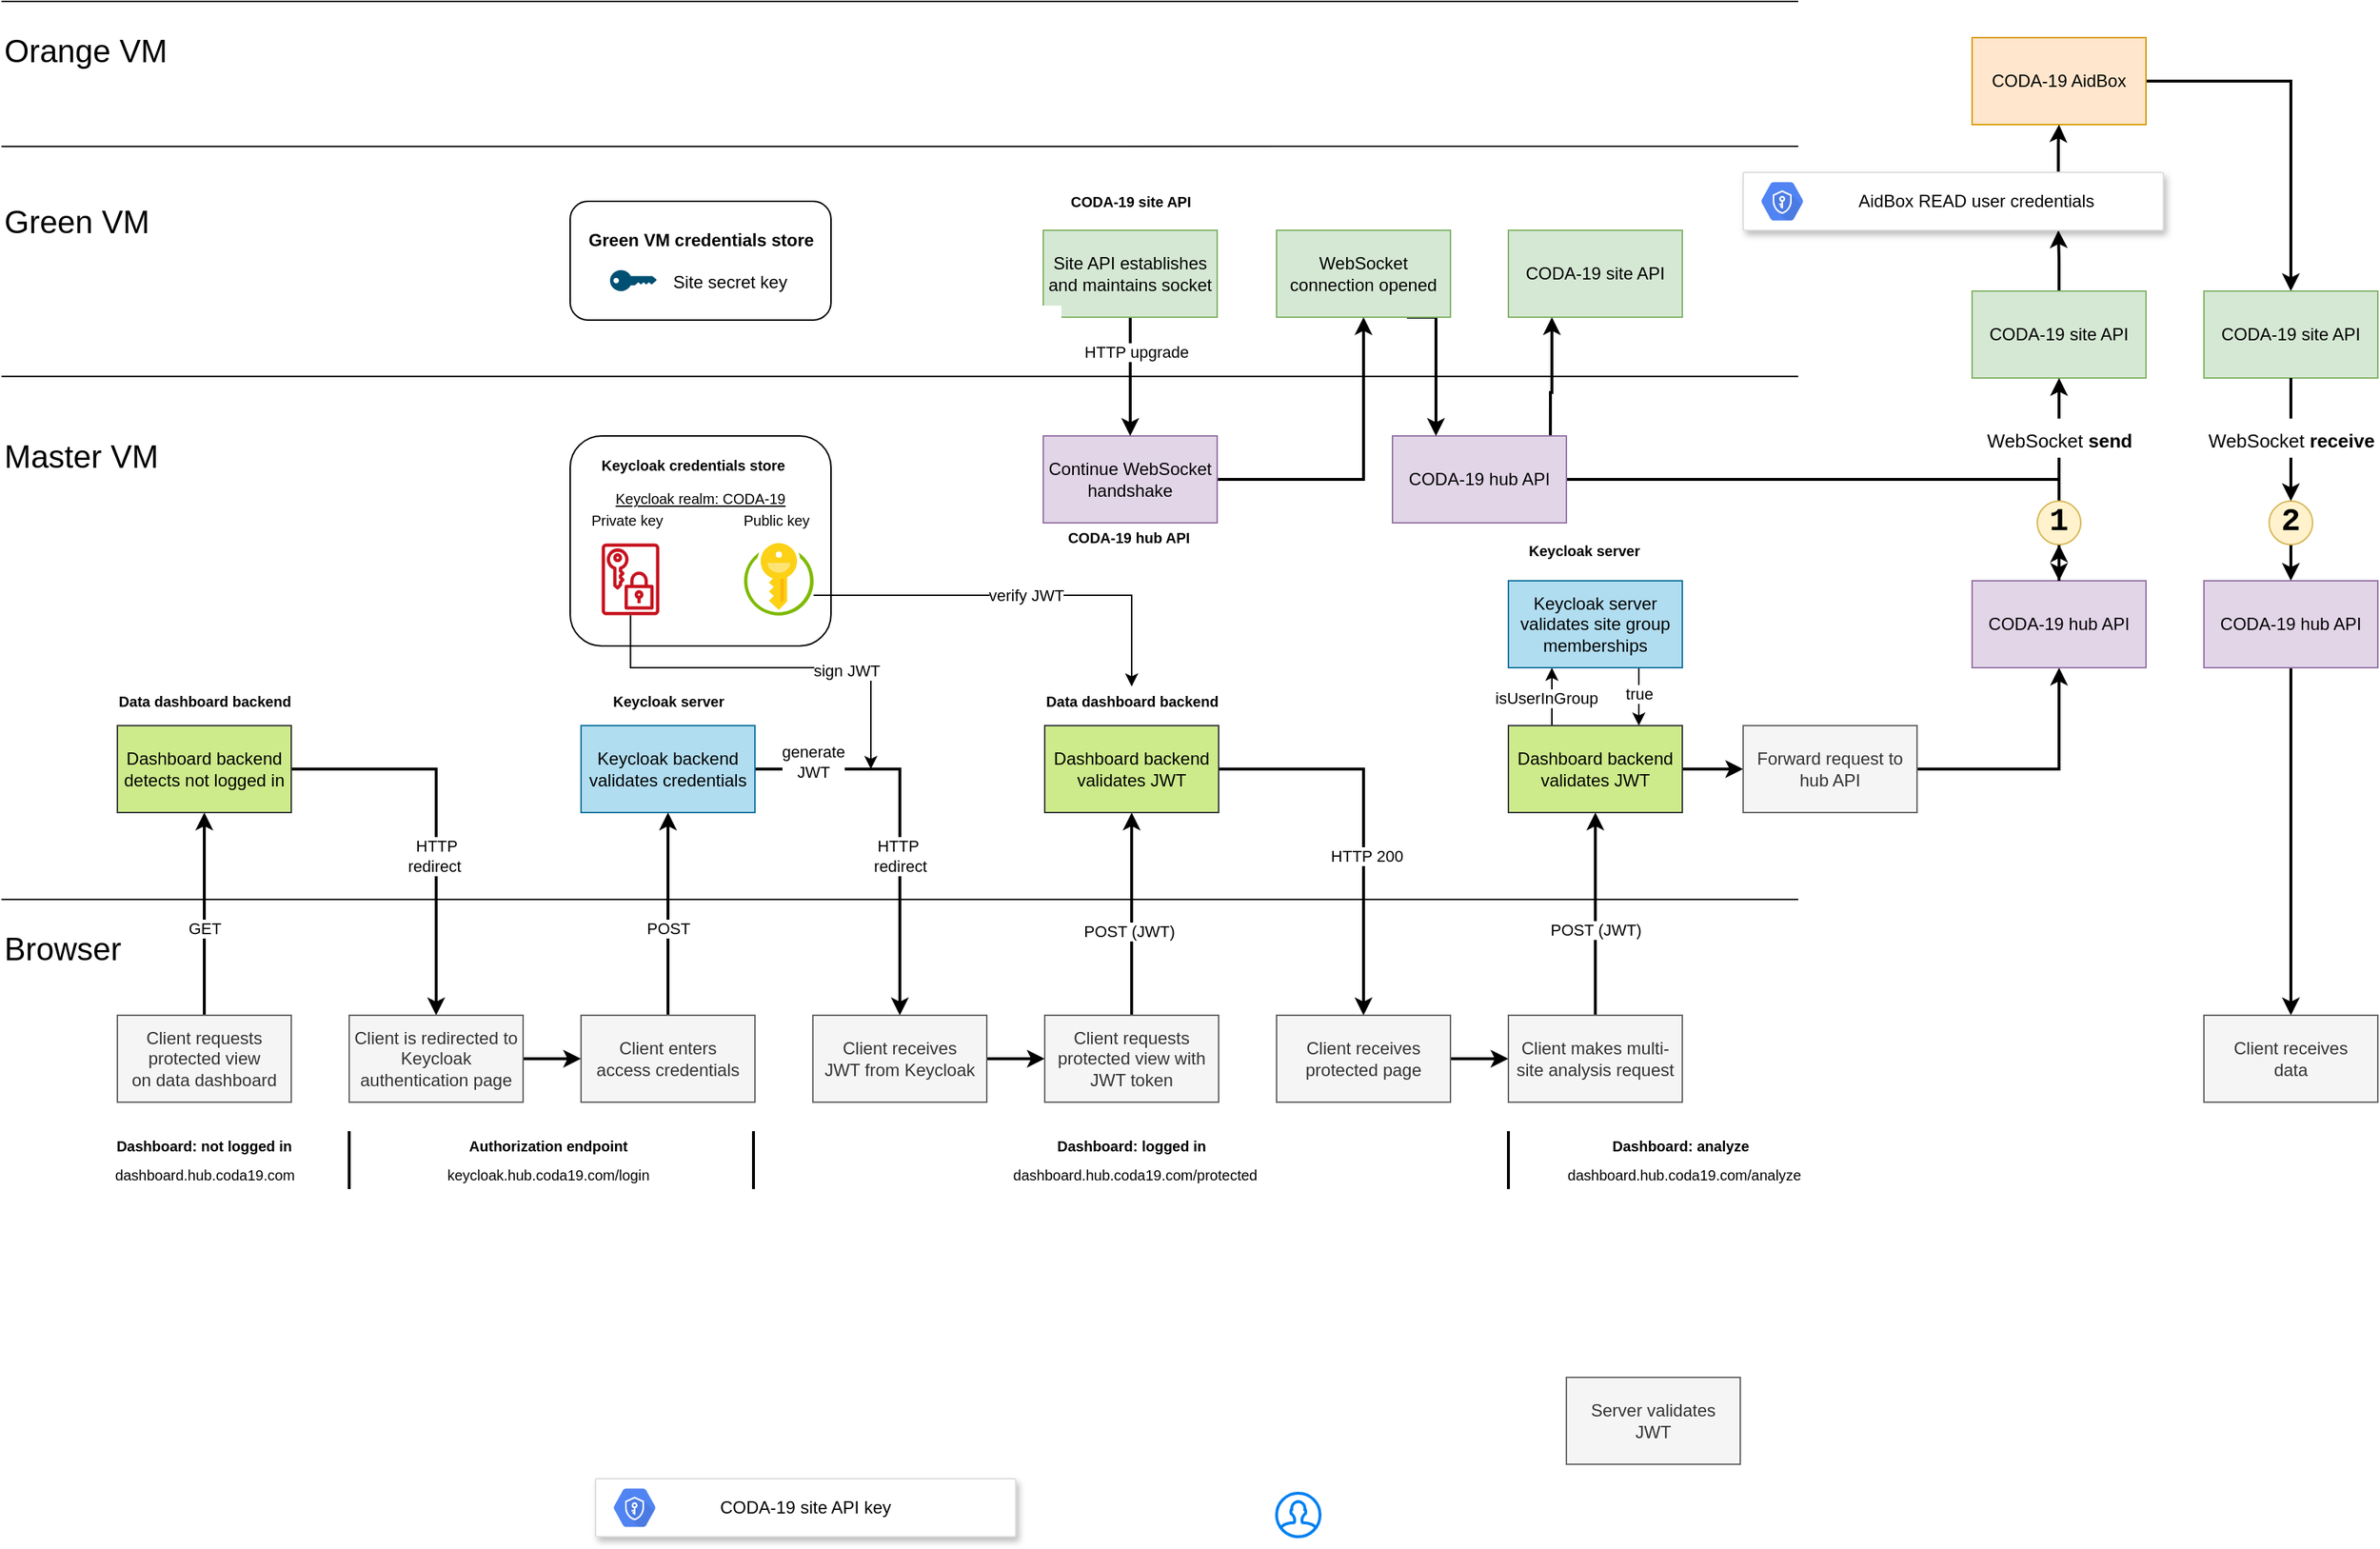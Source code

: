 <mxfile version="13.10.0" type="github">
  <diagram id="xXC8S_svYIRL2FnE1IQ2" name="Page-1">
    <mxGraphModel dx="1991" dy="1368" grid="1" gridSize="10" guides="1" tooltips="1" connect="1" arrows="1" fold="1" page="1" pageScale="1" pageWidth="4000" pageHeight="2400" math="0" shadow="0">
      <root>
        <mxCell id="0" />
        <mxCell id="1" parent="0" />
        <mxCell id="p4e5K4KNWvCtrYB_MZkV-44" style="edgeStyle=orthogonalEdgeStyle;rounded=0;orthogonalLoop=1;jettySize=auto;html=1;exitX=1;exitY=0.5;exitDx=0;exitDy=0;entryX=0;entryY=0.5;entryDx=0;entryDy=0;strokeWidth=2;" edge="1" parent="1" source="JVTaZavZ11wcBZYtvzni-1" target="p4e5K4KNWvCtrYB_MZkV-40">
          <mxGeometry relative="1" as="geometry" />
        </mxCell>
        <mxCell id="JVTaZavZ11wcBZYtvzni-1" value="Client receives&lt;br&gt;JWT from Keycloak" style="rounded=0;whiteSpace=wrap;html=1;fillColor=#f5f5f5;strokeColor=#666666;fontColor=#333333;" parent="1" vertex="1">
          <mxGeometry x="600" y="720" width="120" height="60" as="geometry" />
        </mxCell>
        <mxCell id="p4e5K4KNWvCtrYB_MZkV-8" style="edgeStyle=orthogonalEdgeStyle;rounded=0;orthogonalLoop=1;jettySize=auto;html=1;exitX=0.5;exitY=0;exitDx=0;exitDy=0;strokeWidth=2;" edge="1" parent="1" source="JVTaZavZ11wcBZYtvzni-2" target="p4e5K4KNWvCtrYB_MZkV-7">
          <mxGeometry relative="1" as="geometry" />
        </mxCell>
        <mxCell id="p4e5K4KNWvCtrYB_MZkV-21" value="GET" style="edgeLabel;html=1;align=center;verticalAlign=middle;resizable=0;points=[];" vertex="1" connectable="0" parent="p4e5K4KNWvCtrYB_MZkV-8">
          <mxGeometry x="0.429" y="1" relative="1" as="geometry">
            <mxPoint x="1" y="40" as="offset" />
          </mxGeometry>
        </mxCell>
        <mxCell id="JVTaZavZ11wcBZYtvzni-2" value="Client requests&lt;br&gt;protected view&lt;br&gt;on data dashboard" style="rounded=0;whiteSpace=wrap;html=1;fillColor=#f5f5f5;strokeColor=#666666;fontColor=#333333;" parent="1" vertex="1">
          <mxGeometry x="120" y="720" width="120" height="60" as="geometry" />
        </mxCell>
        <mxCell id="p4e5K4KNWvCtrYB_MZkV-67" style="edgeStyle=orthogonalEdgeStyle;rounded=0;orthogonalLoop=1;jettySize=auto;html=1;exitX=1;exitY=0.5;exitDx=0;exitDy=0;strokeWidth=2;" edge="1" parent="1" source="JVTaZavZ11wcBZYtvzni-3" target="p4e5K4KNWvCtrYB_MZkV-64">
          <mxGeometry relative="1" as="geometry" />
        </mxCell>
        <mxCell id="JVTaZavZ11wcBZYtvzni-3" value="Client receives protected page" style="rounded=0;whiteSpace=wrap;html=1;fillColor=#f5f5f5;strokeColor=#666666;fontColor=#333333;" parent="1" vertex="1">
          <mxGeometry x="920" y="720" width="120" height="60" as="geometry" />
        </mxCell>
        <mxCell id="JVTaZavZ11wcBZYtvzni-4" value="Server validates&lt;br&gt;JWT" style="rounded=0;whiteSpace=wrap;html=1;fillColor=#f5f5f5;strokeColor=#666666;fontColor=#333333;" parent="1" vertex="1">
          <mxGeometry x="1120" y="970" width="120" height="60" as="geometry" />
        </mxCell>
        <mxCell id="JVTaZavZ11wcBZYtvzni-5" value="" style="endArrow=none;html=1;" parent="1" edge="1">
          <mxGeometry width="50" height="50" relative="1" as="geometry">
            <mxPoint x="40" y="640" as="sourcePoint" />
            <mxPoint x="1280" y="640" as="targetPoint" />
          </mxGeometry>
        </mxCell>
        <mxCell id="JVTaZavZ11wcBZYtvzni-18" style="edgeStyle=orthogonalEdgeStyle;rounded=0;orthogonalLoop=1;jettySize=auto;html=1;exitX=1;exitY=0.5;exitDx=0;exitDy=0;startArrow=none;startFill=0;strokeWidth=2;" parent="1" source="JVTaZavZ11wcBZYtvzni-12" target="JVTaZavZ11wcBZYtvzni-17" edge="1">
          <mxGeometry relative="1" as="geometry" />
        </mxCell>
        <mxCell id="p4e5K4KNWvCtrYB_MZkV-79" style="edgeStyle=orthogonalEdgeStyle;rounded=0;orthogonalLoop=1;jettySize=auto;html=1;exitX=0.25;exitY=0;exitDx=0;exitDy=0;entryX=0.25;entryY=1;entryDx=0;entryDy=0;strokeWidth=1;" edge="1" parent="1" source="JVTaZavZ11wcBZYtvzni-12" target="p4e5K4KNWvCtrYB_MZkV-74">
          <mxGeometry relative="1" as="geometry" />
        </mxCell>
        <mxCell id="p4e5K4KNWvCtrYB_MZkV-80" value="isUserInGroup" style="edgeLabel;html=1;align=center;verticalAlign=middle;resizable=0;points=[];" vertex="1" connectable="0" parent="p4e5K4KNWvCtrYB_MZkV-79">
          <mxGeometry x="-0.188" y="4" relative="1" as="geometry">
            <mxPoint y="-3.53" as="offset" />
          </mxGeometry>
        </mxCell>
        <mxCell id="JVTaZavZ11wcBZYtvzni-12" value="Dashboard backend&lt;br&gt;validates JWT" style="rounded=0;whiteSpace=wrap;html=1;fillColor=#cdeb8b;strokeColor=#36393d;" parent="1" vertex="1">
          <mxGeometry x="1080" y="520" width="120" height="60" as="geometry" />
        </mxCell>
        <mxCell id="JVTaZavZ11wcBZYtvzni-62" style="edgeStyle=orthogonalEdgeStyle;rounded=0;orthogonalLoop=1;jettySize=auto;html=1;exitX=1;exitY=0.5;exitDx=0;exitDy=0;startArrow=none;startFill=0;strokeWidth=2;fontSize=22;" parent="1" source="JVTaZavZ11wcBZYtvzni-17" target="JVTaZavZ11wcBZYtvzni-59" edge="1">
          <mxGeometry relative="1" as="geometry" />
        </mxCell>
        <mxCell id="JVTaZavZ11wcBZYtvzni-17" value="Forward request to hub API" style="rounded=0;whiteSpace=wrap;html=1;fillColor=#f5f5f5;strokeColor=#666666;fontColor=#333333;" parent="1" vertex="1">
          <mxGeometry x="1242" y="520" width="120" height="60" as="geometry" />
        </mxCell>
        <mxCell id="JVTaZavZ11wcBZYtvzni-20" value="" style="endArrow=none;html=1;" parent="1" edge="1">
          <mxGeometry width="50" height="50" relative="1" as="geometry">
            <mxPoint x="40" y="278.82" as="sourcePoint" />
            <mxPoint x="1280" y="278.82" as="targetPoint" />
          </mxGeometry>
        </mxCell>
        <mxCell id="JVTaZavZ11wcBZYtvzni-71" style="edgeStyle=orthogonalEdgeStyle;rounded=0;orthogonalLoop=1;jettySize=auto;html=1;exitX=0.5;exitY=0;exitDx=0;exitDy=0;entryX=0.75;entryY=1;entryDx=0;entryDy=0;startArrow=none;startFill=0;strokeWidth=2;fontSize=22;" parent="1" source="JVTaZavZ11wcBZYtvzni-21" target="JVTaZavZ11wcBZYtvzni-65" edge="1">
          <mxGeometry relative="1" as="geometry" />
        </mxCell>
        <mxCell id="JVTaZavZ11wcBZYtvzni-21" value="CODA-19 site API" style="rounded=0;whiteSpace=wrap;html=1;fillColor=#d5e8d4;strokeColor=#82b366;" parent="1" vertex="1">
          <mxGeometry x="1400" y="220" width="120" height="60" as="geometry" />
        </mxCell>
        <mxCell id="JVTaZavZ11wcBZYtvzni-29" value="" style="strokeColor=#dddddd;shadow=1;strokeWidth=1;rounded=1;absoluteArcSize=1;arcSize=2;" parent="1" vertex="1">
          <mxGeometry x="450" y="1040" width="290" height="40" as="geometry" />
        </mxCell>
        <mxCell id="JVTaZavZ11wcBZYtvzni-30" value="" style="dashed=0;connectable=0;html=1;fillColor=#5184F3;strokeColor=none;shape=mxgraph.gcp2.hexIcon;prIcon=key_management_service;part=1;labelPosition=right;verticalLabelPosition=middle;align=center;verticalAlign=middle;spacingLeft=5;fontColor=#999999;fontSize=12;" parent="JVTaZavZ11wcBZYtvzni-29" vertex="1">
          <mxGeometry y="0.5" width="44" height="39" relative="1" as="geometry">
            <mxPoint x="5" y="-19.5" as="offset" />
          </mxGeometry>
        </mxCell>
        <mxCell id="JVTaZavZ11wcBZYtvzni-31" value="CODA-19 site API key" style="text;html=1;strokeColor=none;fillColor=none;align=center;verticalAlign=middle;whiteSpace=wrap;rounded=0;" parent="JVTaZavZ11wcBZYtvzni-29" vertex="1">
          <mxGeometry x="70" y="13.333" width="150" height="13.333" as="geometry" />
        </mxCell>
        <mxCell id="JVTaZavZ11wcBZYtvzni-43" value="" style="endArrow=none;html=1;" parent="1" edge="1">
          <mxGeometry width="50" height="50" relative="1" as="geometry">
            <mxPoint x="40" y="120.17" as="sourcePoint" />
            <mxPoint x="1280" y="120" as="targetPoint" />
          </mxGeometry>
        </mxCell>
        <mxCell id="JVTaZavZ11wcBZYtvzni-74" style="edgeStyle=orthogonalEdgeStyle;rounded=0;orthogonalLoop=1;jettySize=auto;html=1;exitX=1;exitY=0.5;exitDx=0;exitDy=0;startArrow=none;startFill=0;strokeWidth=2;fontSize=22;" parent="1" source="JVTaZavZ11wcBZYtvzni-44" target="JVTaZavZ11wcBZYtvzni-73" edge="1">
          <mxGeometry relative="1" as="geometry" />
        </mxCell>
        <mxCell id="JVTaZavZ11wcBZYtvzni-44" value="CODA-19 AidBox" style="rounded=0;whiteSpace=wrap;html=1;fillColor=#ffe6cc;strokeColor=#d79b00;" parent="1" vertex="1">
          <mxGeometry x="1400" y="45" width="120" height="60" as="geometry" />
        </mxCell>
        <mxCell id="JVTaZavZ11wcBZYtvzni-45" value="Orange VM" style="text;html=1;strokeColor=none;fillColor=none;align=left;verticalAlign=middle;whiteSpace=wrap;rounded=0;fontSize=22;" parent="1" vertex="1">
          <mxGeometry x="40" y="40" width="150" height="30" as="geometry" />
        </mxCell>
        <mxCell id="JVTaZavZ11wcBZYtvzni-49" value="Green VM" style="text;html=1;strokeColor=none;fillColor=none;align=left;verticalAlign=middle;whiteSpace=wrap;rounded=0;fontSize=22;" parent="1" vertex="1">
          <mxGeometry x="40" y="158" width="150" height="30" as="geometry" />
        </mxCell>
        <mxCell id="JVTaZavZ11wcBZYtvzni-50" value="Master VM" style="text;html=1;strokeColor=none;fillColor=none;align=left;verticalAlign=middle;whiteSpace=wrap;rounded=0;fontSize=22;" parent="1" vertex="1">
          <mxGeometry x="40" y="320" width="150" height="30" as="geometry" />
        </mxCell>
        <mxCell id="JVTaZavZ11wcBZYtvzni-51" value="Browser" style="text;html=1;strokeColor=none;fillColor=none;align=left;verticalAlign=middle;whiteSpace=wrap;rounded=0;fontSize=22;" parent="1" vertex="1">
          <mxGeometry x="40" y="660" width="150" height="30" as="geometry" />
        </mxCell>
        <mxCell id="JVTaZavZ11wcBZYtvzni-52" value="" style="endArrow=none;html=1;" parent="1" edge="1">
          <mxGeometry width="50" height="50" relative="1" as="geometry">
            <mxPoint x="40" y="20" as="sourcePoint" />
            <mxPoint x="1280" y="20" as="targetPoint" />
          </mxGeometry>
        </mxCell>
        <mxCell id="JVTaZavZ11wcBZYtvzni-63" style="edgeStyle=orthogonalEdgeStyle;rounded=0;orthogonalLoop=1;jettySize=auto;html=1;exitX=1;exitY=0.5;exitDx=0;exitDy=0;startArrow=none;startFill=0;strokeWidth=2;fontSize=22;" parent="1" source="p4e5K4KNWvCtrYB_MZkV-91" target="JVTaZavZ11wcBZYtvzni-59" edge="1">
          <mxGeometry relative="1" as="geometry" />
        </mxCell>
        <mxCell id="p4e5K4KNWvCtrYB_MZkV-111" style="edgeStyle=orthogonalEdgeStyle;rounded=0;orthogonalLoop=1;jettySize=auto;html=1;exitX=1;exitY=0.5;exitDx=0;exitDy=0;strokeWidth=2;" edge="1" parent="1" source="JVTaZavZ11wcBZYtvzni-53" target="p4e5K4KNWvCtrYB_MZkV-109">
          <mxGeometry relative="1" as="geometry" />
        </mxCell>
        <mxCell id="JVTaZavZ11wcBZYtvzni-53" value="Continue WebSocket&lt;br&gt;handshake" style="rounded=0;whiteSpace=wrap;html=1;strokeColor=#9673a6;fillColor=#e1d5e7;" parent="1" vertex="1">
          <mxGeometry x="759" y="320" width="120" height="60" as="geometry" />
        </mxCell>
        <mxCell id="p4e5K4KNWvCtrYB_MZkV-108" style="edgeStyle=orthogonalEdgeStyle;rounded=0;orthogonalLoop=1;jettySize=auto;html=1;exitX=0.5;exitY=1;exitDx=0;exitDy=0;strokeWidth=2;" edge="1" parent="1" source="JVTaZavZ11wcBZYtvzni-54" target="JVTaZavZ11wcBZYtvzni-53">
          <mxGeometry relative="1" as="geometry" />
        </mxCell>
        <mxCell id="p4e5K4KNWvCtrYB_MZkV-110" value="HTTP upgrade" style="edgeLabel;html=1;align=center;verticalAlign=middle;resizable=0;points=[];" vertex="1" connectable="0" parent="p4e5K4KNWvCtrYB_MZkV-108">
          <mxGeometry x="-0.429" y="-2" relative="1" as="geometry">
            <mxPoint x="5.5" as="offset" />
          </mxGeometry>
        </mxCell>
        <mxCell id="JVTaZavZ11wcBZYtvzni-54" value="Site API establishes and maintains socket" style="rounded=0;whiteSpace=wrap;html=1;fillColor=#d5e8d4;strokeColor=#82b366;" parent="1" vertex="1">
          <mxGeometry x="759" y="178" width="120" height="60" as="geometry" />
        </mxCell>
        <mxCell id="JVTaZavZ11wcBZYtvzni-61" style="edgeStyle=orthogonalEdgeStyle;rounded=0;orthogonalLoop=1;jettySize=auto;html=1;exitX=0.5;exitY=0;exitDx=0;exitDy=0;startArrow=none;startFill=0;strokeWidth=2;fontSize=22;" parent="1" source="JVTaZavZ11wcBZYtvzni-85" target="JVTaZavZ11wcBZYtvzni-21" edge="1">
          <mxGeometry relative="1" as="geometry" />
        </mxCell>
        <mxCell id="JVTaZavZ11wcBZYtvzni-64" value="&lt;font style=&quot;font-size: 13px&quot;&gt;WebSocket &lt;b&gt;send&lt;/b&gt;&lt;br&gt;&lt;/font&gt;" style="edgeLabel;html=1;align=center;verticalAlign=middle;resizable=0;points=[];fontSize=22;" parent="JVTaZavZ11wcBZYtvzni-61" vertex="1" connectable="0">
          <mxGeometry x="-0.148" y="5" relative="1" as="geometry">
            <mxPoint x="5" y="-8.33" as="offset" />
          </mxGeometry>
        </mxCell>
        <mxCell id="JVTaZavZ11wcBZYtvzni-59" value="CODA-19 hub API" style="rounded=0;whiteSpace=wrap;html=1;fillColor=#e1d5e7;strokeColor=#9673a6;" parent="1" vertex="1">
          <mxGeometry x="1400" y="420" width="120" height="60" as="geometry" />
        </mxCell>
        <mxCell id="JVTaZavZ11wcBZYtvzni-72" style="edgeStyle=orthogonalEdgeStyle;rounded=0;orthogonalLoop=1;jettySize=auto;html=1;exitX=0.75;exitY=0;exitDx=0;exitDy=0;startArrow=none;startFill=0;strokeWidth=2;fontSize=22;" parent="1" source="JVTaZavZ11wcBZYtvzni-65" target="JVTaZavZ11wcBZYtvzni-44" edge="1">
          <mxGeometry relative="1" as="geometry" />
        </mxCell>
        <mxCell id="JVTaZavZ11wcBZYtvzni-65" value="" style="strokeColor=#dddddd;shadow=1;strokeWidth=1;rounded=1;absoluteArcSize=1;arcSize=2;" parent="1" vertex="1">
          <mxGeometry x="1242" y="138" width="290" height="40" as="geometry" />
        </mxCell>
        <mxCell id="JVTaZavZ11wcBZYtvzni-66" value="" style="dashed=0;connectable=0;html=1;fillColor=#5184F3;strokeColor=none;shape=mxgraph.gcp2.hexIcon;prIcon=key_management_service;part=1;labelPosition=right;verticalLabelPosition=middle;align=center;verticalAlign=middle;spacingLeft=5;fontColor=#999999;fontSize=12;" parent="JVTaZavZ11wcBZYtvzni-65" vertex="1">
          <mxGeometry y="0.5" width="44" height="39" relative="1" as="geometry">
            <mxPoint x="5" y="-19.5" as="offset" />
          </mxGeometry>
        </mxCell>
        <mxCell id="JVTaZavZ11wcBZYtvzni-67" value="AidBox READ user credentials" style="text;html=1;strokeColor=none;fillColor=none;align=center;verticalAlign=middle;whiteSpace=wrap;rounded=0;" parent="JVTaZavZ11wcBZYtvzni-65" vertex="1">
          <mxGeometry x="71" y="13.33" width="180" height="13.33" as="geometry" />
        </mxCell>
        <mxCell id="JVTaZavZ11wcBZYtvzni-77" style="edgeStyle=orthogonalEdgeStyle;rounded=0;orthogonalLoop=1;jettySize=auto;html=1;exitX=0.5;exitY=1;exitDx=0;exitDy=0;startArrow=none;startFill=0;strokeWidth=2;fontSize=22;" parent="1" source="JVTaZavZ11wcBZYtvzni-89" target="JVTaZavZ11wcBZYtvzni-76" edge="1">
          <mxGeometry relative="1" as="geometry" />
        </mxCell>
        <mxCell id="JVTaZavZ11wcBZYtvzni-73" value="CODA-19 site API" style="rounded=0;whiteSpace=wrap;html=1;fillColor=#d5e8d4;strokeColor=#82b366;" parent="1" vertex="1">
          <mxGeometry x="1560" y="220" width="120" height="60" as="geometry" />
        </mxCell>
        <mxCell id="JVTaZavZ11wcBZYtvzni-83" style="edgeStyle=orthogonalEdgeStyle;rounded=0;orthogonalLoop=1;jettySize=auto;html=1;exitX=0.5;exitY=1;exitDx=0;exitDy=0;startArrow=none;startFill=0;strokeWidth=2;fontFamily=Courier New;fontSize=14;" parent="1" source="JVTaZavZ11wcBZYtvzni-76" target="JVTaZavZ11wcBZYtvzni-82" edge="1">
          <mxGeometry relative="1" as="geometry" />
        </mxCell>
        <mxCell id="JVTaZavZ11wcBZYtvzni-76" value="CODA-19 hub API" style="rounded=0;whiteSpace=wrap;html=1;fillColor=#e1d5e7;strokeColor=#9673a6;" parent="1" vertex="1">
          <mxGeometry x="1560" y="420" width="120" height="60" as="geometry" />
        </mxCell>
        <mxCell id="JVTaZavZ11wcBZYtvzni-82" value="Client receives&lt;br&gt;data" style="rounded=0;whiteSpace=wrap;html=1;fillColor=#f5f5f5;strokeColor=#666666;fontColor=#333333;" parent="1" vertex="1">
          <mxGeometry x="1560" y="720" width="120" height="60" as="geometry" />
        </mxCell>
        <mxCell id="JVTaZavZ11wcBZYtvzni-85" value="&lt;font style=&quot;font-size: 22px&quot;&gt;&lt;b&gt;1&lt;/b&gt;&lt;/font&gt;" style="ellipse;whiteSpace=wrap;html=1;aspect=fixed;fillColor=#fff2cc;fontFamily=Courier New;fontSize=14;align=center;strokeColor=#d6b656;" parent="1" vertex="1">
          <mxGeometry x="1445" y="365" width="30" height="30" as="geometry" />
        </mxCell>
        <mxCell id="JVTaZavZ11wcBZYtvzni-86" style="edgeStyle=orthogonalEdgeStyle;rounded=0;orthogonalLoop=1;jettySize=auto;html=1;exitX=0.5;exitY=0;exitDx=0;exitDy=0;startArrow=none;startFill=0;strokeWidth=2;fontSize=22;" parent="1" source="JVTaZavZ11wcBZYtvzni-59" target="JVTaZavZ11wcBZYtvzni-85" edge="1">
          <mxGeometry relative="1" as="geometry">
            <mxPoint x="1460" y="420" as="sourcePoint" />
            <mxPoint x="1460" y="280" as="targetPoint" />
          </mxGeometry>
        </mxCell>
        <mxCell id="JVTaZavZ11wcBZYtvzni-89" value="&lt;font style=&quot;font-size: 22px&quot;&gt;&lt;b&gt;2&lt;/b&gt;&lt;/font&gt;" style="ellipse;whiteSpace=wrap;html=1;aspect=fixed;fillColor=#fff2cc;fontFamily=Courier New;fontSize=14;align=center;strokeColor=#d6b656;" parent="1" vertex="1">
          <mxGeometry x="1605" y="365" width="30" height="30" as="geometry" />
        </mxCell>
        <mxCell id="JVTaZavZ11wcBZYtvzni-92" style="edgeStyle=orthogonalEdgeStyle;rounded=0;orthogonalLoop=1;jettySize=auto;html=1;exitX=0.5;exitY=1;exitDx=0;exitDy=0;startArrow=none;startFill=0;strokeWidth=2;fontSize=22;" parent="1" source="JVTaZavZ11wcBZYtvzni-73" target="JVTaZavZ11wcBZYtvzni-89" edge="1">
          <mxGeometry relative="1" as="geometry">
            <mxPoint x="1620" y="280" as="sourcePoint" />
            <mxPoint x="1620" y="420" as="targetPoint" />
          </mxGeometry>
        </mxCell>
        <mxCell id="JVTaZavZ11wcBZYtvzni-93" value="&lt;span style=&quot;font-size: 13px&quot;&gt;WebSocket &lt;b&gt;receive&lt;/b&gt;&lt;/span&gt;" style="edgeLabel;html=1;align=center;verticalAlign=middle;resizable=0;points=[];fontSize=22;" parent="JVTaZavZ11wcBZYtvzni-92" vertex="1" connectable="0">
          <mxGeometry x="0.195" y="-7" relative="1" as="geometry">
            <mxPoint x="7" y="-10.0" as="offset" />
          </mxGeometry>
        </mxCell>
        <mxCell id="p4e5K4KNWvCtrYB_MZkV-3" value="" style="html=1;verticalLabelPosition=bottom;align=center;labelBackgroundColor=#ffffff;verticalAlign=top;strokeWidth=2;strokeColor=#0080F0;shadow=0;dashed=0;shape=mxgraph.ios7.icons.user;" vertex="1" parent="1">
          <mxGeometry x="920" y="1050" width="30" height="30" as="geometry" />
        </mxCell>
        <mxCell id="p4e5K4KNWvCtrYB_MZkV-11" style="edgeStyle=orthogonalEdgeStyle;rounded=0;orthogonalLoop=1;jettySize=auto;html=1;exitX=1;exitY=0.5;exitDx=0;exitDy=0;strokeWidth=2;" edge="1" parent="1" source="p4e5K4KNWvCtrYB_MZkV-7" target="p4e5K4KNWvCtrYB_MZkV-10">
          <mxGeometry relative="1" as="geometry" />
        </mxCell>
        <mxCell id="p4e5K4KNWvCtrYB_MZkV-23" value="HTTP&lt;br&gt;redirect&amp;nbsp;" style="edgeLabel;html=1;align=center;verticalAlign=middle;resizable=0;points=[];" vertex="1" connectable="0" parent="p4e5K4KNWvCtrYB_MZkV-11">
          <mxGeometry x="0.244" y="-2" relative="1" as="geometry">
            <mxPoint x="2" y="-8" as="offset" />
          </mxGeometry>
        </mxCell>
        <mxCell id="p4e5K4KNWvCtrYB_MZkV-7" value="Dashboard backend&lt;br&gt;detects not logged in" style="rounded=0;whiteSpace=wrap;html=1;strokeColor=#36393d;fillColor=#cdeb8b;" vertex="1" parent="1">
          <mxGeometry x="120" y="520" width="120" height="60" as="geometry" />
        </mxCell>
        <mxCell id="p4e5K4KNWvCtrYB_MZkV-19" style="edgeStyle=orthogonalEdgeStyle;rounded=0;orthogonalLoop=1;jettySize=auto;html=1;exitX=1;exitY=0.5;exitDx=0;exitDy=0;strokeWidth=2;" edge="1" parent="1" source="p4e5K4KNWvCtrYB_MZkV-10" target="p4e5K4KNWvCtrYB_MZkV-18">
          <mxGeometry relative="1" as="geometry" />
        </mxCell>
        <mxCell id="p4e5K4KNWvCtrYB_MZkV-10" value="Client is redirected to Keycloak&lt;br&gt;authentication page" style="rounded=0;whiteSpace=wrap;html=1;fillColor=#f5f5f5;strokeColor=#666666;fontColor=#333333;" vertex="1" parent="1">
          <mxGeometry x="280" y="720" width="120" height="60" as="geometry" />
        </mxCell>
        <mxCell id="p4e5K4KNWvCtrYB_MZkV-13" value="&lt;font style=&quot;font-size: 10px&quot;&gt;dashboard.hub.coda19.com&lt;/font&gt;" style="text;html=1;strokeColor=none;fillColor=none;align=center;verticalAlign=middle;whiteSpace=wrap;rounded=0;" vertex="1" parent="1">
          <mxGeometry x="122.5" y="820" width="115" height="20" as="geometry" />
        </mxCell>
        <mxCell id="p4e5K4KNWvCtrYB_MZkV-15" value="&lt;font style=&quot;font-size: 10px&quot;&gt;keycloak.hub.coda19.com/login&lt;/font&gt;" style="text;html=1;strokeColor=none;fillColor=none;align=center;verticalAlign=middle;whiteSpace=wrap;rounded=0;" vertex="1" parent="1">
          <mxGeometry x="360" y="820" width="115" height="20" as="geometry" />
        </mxCell>
        <mxCell id="p4e5K4KNWvCtrYB_MZkV-34" style="edgeStyle=orthogonalEdgeStyle;rounded=0;orthogonalLoop=1;jettySize=auto;html=1;exitX=1;exitY=0.5;exitDx=0;exitDy=0;strokeWidth=2;" edge="1" parent="1" source="p4e5K4KNWvCtrYB_MZkV-16" target="JVTaZavZ11wcBZYtvzni-1">
          <mxGeometry relative="1" as="geometry" />
        </mxCell>
        <mxCell id="p4e5K4KNWvCtrYB_MZkV-35" value="HTTP&amp;nbsp;&lt;br&gt;redirect" style="edgeLabel;html=1;align=center;verticalAlign=middle;resizable=0;points=[];" vertex="1" connectable="0" parent="p4e5K4KNWvCtrYB_MZkV-34">
          <mxGeometry x="0.548" y="2" relative="1" as="geometry">
            <mxPoint x="-2" y="-49" as="offset" />
          </mxGeometry>
        </mxCell>
        <mxCell id="p4e5K4KNWvCtrYB_MZkV-54" value="generate&lt;br&gt;JWT" style="edgeLabel;html=1;align=center;verticalAlign=middle;resizable=0;points=[];" vertex="1" connectable="0" parent="p4e5K4KNWvCtrYB_MZkV-34">
          <mxGeometry x="-0.756" y="5" relative="1" as="geometry">
            <mxPoint x="7" as="offset" />
          </mxGeometry>
        </mxCell>
        <mxCell id="p4e5K4KNWvCtrYB_MZkV-16" value="Keycloak backend validates credentials" style="rounded=0;whiteSpace=wrap;html=1;fillColor=#b1ddf0;strokeColor=#10739e;" vertex="1" parent="1">
          <mxGeometry x="440" y="520" width="120" height="60" as="geometry" />
        </mxCell>
        <mxCell id="p4e5K4KNWvCtrYB_MZkV-20" value="POST" style="edgeStyle=orthogonalEdgeStyle;rounded=0;orthogonalLoop=1;jettySize=auto;html=1;exitX=0.5;exitY=0;exitDx=0;exitDy=0;strokeWidth=2;" edge="1" parent="1" source="p4e5K4KNWvCtrYB_MZkV-18" target="p4e5K4KNWvCtrYB_MZkV-16">
          <mxGeometry x="-0.143" relative="1" as="geometry">
            <mxPoint as="offset" />
          </mxGeometry>
        </mxCell>
        <mxCell id="p4e5K4KNWvCtrYB_MZkV-18" value="Client enters&lt;br&gt;access credentials" style="rounded=0;whiteSpace=wrap;html=1;fillColor=#f5f5f5;strokeColor=#666666;fontColor=#333333;" vertex="1" parent="1">
          <mxGeometry x="440" y="720" width="120" height="60" as="geometry" />
        </mxCell>
        <mxCell id="p4e5K4KNWvCtrYB_MZkV-24" value="&lt;font style=&quot;font-size: 10px&quot;&gt;&lt;b&gt;Dashboard: not logged in&lt;/b&gt;&lt;/font&gt;" style="text;html=1;strokeColor=none;fillColor=none;align=center;verticalAlign=middle;whiteSpace=wrap;rounded=0;" vertex="1" parent="1">
          <mxGeometry x="101.25" y="800" width="157.5" height="20" as="geometry" />
        </mxCell>
        <mxCell id="p4e5K4KNWvCtrYB_MZkV-25" value="&lt;font style=&quot;font-size: 10px&quot;&gt;&lt;b&gt;Authorization endpoint&lt;/b&gt;&lt;/font&gt;" style="text;html=1;strokeColor=none;fillColor=none;align=center;verticalAlign=middle;whiteSpace=wrap;rounded=0;" vertex="1" parent="1">
          <mxGeometry x="350" y="800" width="135" height="20" as="geometry" />
        </mxCell>
        <mxCell id="p4e5K4KNWvCtrYB_MZkV-26" value="&lt;font style=&quot;font-size: 10px&quot;&gt;&lt;b&gt;Keycloak server&lt;/b&gt;&lt;/font&gt;" style="text;html=1;strokeColor=none;fillColor=none;align=center;verticalAlign=middle;whiteSpace=wrap;rounded=0;" vertex="1" parent="1">
          <mxGeometry x="432.5" y="493" width="135" height="20" as="geometry" />
        </mxCell>
        <mxCell id="p4e5K4KNWvCtrYB_MZkV-33" value="&lt;font style=&quot;font-size: 10px&quot;&gt;&lt;b&gt;Data dashboard backend&lt;/b&gt;&lt;/font&gt;" style="text;html=1;strokeColor=none;fillColor=none;align=center;verticalAlign=middle;whiteSpace=wrap;rounded=0;" vertex="1" parent="1">
          <mxGeometry x="112.5" y="493" width="135" height="20" as="geometry" />
        </mxCell>
        <mxCell id="p4e5K4KNWvCtrYB_MZkV-36" value="" style="endArrow=none;html=1;strokeWidth=2;" edge="1" parent="1">
          <mxGeometry width="50" height="50" relative="1" as="geometry">
            <mxPoint x="280" y="840" as="sourcePoint" />
            <mxPoint x="280" y="800" as="targetPoint" />
          </mxGeometry>
        </mxCell>
        <mxCell id="p4e5K4KNWvCtrYB_MZkV-37" value="" style="endArrow=none;html=1;strokeWidth=2;" edge="1" parent="1">
          <mxGeometry width="50" height="50" relative="1" as="geometry">
            <mxPoint x="559" y="840" as="sourcePoint" />
            <mxPoint x="559" y="800" as="targetPoint" />
          </mxGeometry>
        </mxCell>
        <mxCell id="p4e5K4KNWvCtrYB_MZkV-38" value="&lt;font style=&quot;font-size: 10px&quot;&gt;dashboard.hub.coda19.com/protected&lt;/font&gt;" style="text;html=1;strokeColor=none;fillColor=none;align=center;verticalAlign=middle;whiteSpace=wrap;rounded=0;" vertex="1" parent="1">
          <mxGeometry x="765" y="820" width="115" height="20" as="geometry" />
        </mxCell>
        <mxCell id="p4e5K4KNWvCtrYB_MZkV-39" value="&lt;span style=&quot;font-size: 10px&quot;&gt;&lt;b&gt;Dashboard: logged in&lt;/b&gt;&lt;/span&gt;" style="text;html=1;strokeColor=none;fillColor=none;align=center;verticalAlign=middle;whiteSpace=wrap;rounded=0;" vertex="1" parent="1">
          <mxGeometry x="741.25" y="800" width="157.5" height="20" as="geometry" />
        </mxCell>
        <mxCell id="p4e5K4KNWvCtrYB_MZkV-60" style="edgeStyle=orthogonalEdgeStyle;rounded=0;orthogonalLoop=1;jettySize=auto;html=1;exitX=0.5;exitY=0;exitDx=0;exitDy=0;strokeWidth=2;" edge="1" parent="1" source="p4e5K4KNWvCtrYB_MZkV-40" target="p4e5K4KNWvCtrYB_MZkV-41">
          <mxGeometry relative="1" as="geometry" />
        </mxCell>
        <mxCell id="p4e5K4KNWvCtrYB_MZkV-61" value="POST (JWT)" style="edgeLabel;html=1;align=center;verticalAlign=middle;resizable=0;points=[];" vertex="1" connectable="0" parent="p4e5K4KNWvCtrYB_MZkV-60">
          <mxGeometry x="-0.171" y="2" relative="1" as="geometry">
            <mxPoint as="offset" />
          </mxGeometry>
        </mxCell>
        <mxCell id="p4e5K4KNWvCtrYB_MZkV-40" value="Client requests protected view with JWT token" style="rounded=0;whiteSpace=wrap;html=1;fillColor=#f5f5f5;strokeColor=#666666;fontColor=#333333;" vertex="1" parent="1">
          <mxGeometry x="760" y="720" width="120" height="60" as="geometry" />
        </mxCell>
        <mxCell id="p4e5K4KNWvCtrYB_MZkV-62" style="edgeStyle=orthogonalEdgeStyle;rounded=0;orthogonalLoop=1;jettySize=auto;html=1;exitX=1;exitY=0.5;exitDx=0;exitDy=0;strokeWidth=2;" edge="1" parent="1" source="p4e5K4KNWvCtrYB_MZkV-41" target="JVTaZavZ11wcBZYtvzni-3">
          <mxGeometry relative="1" as="geometry" />
        </mxCell>
        <mxCell id="p4e5K4KNWvCtrYB_MZkV-63" value="HTTP 200" style="edgeLabel;html=1;align=center;verticalAlign=middle;resizable=0;points=[];" vertex="1" connectable="0" parent="p4e5K4KNWvCtrYB_MZkV-62">
          <mxGeometry x="0.185" y="2" relative="1" as="geometry">
            <mxPoint as="offset" />
          </mxGeometry>
        </mxCell>
        <mxCell id="p4e5K4KNWvCtrYB_MZkV-41" value="Dashboard backend&lt;br&gt;validates JWT" style="rounded=0;whiteSpace=wrap;html=1;strokeColor=#36393d;fillColor=#cdeb8b;" vertex="1" parent="1">
          <mxGeometry x="760" y="520" width="120" height="60" as="geometry" />
        </mxCell>
        <mxCell id="p4e5K4KNWvCtrYB_MZkV-43" value="&lt;font style=&quot;font-size: 10px&quot;&gt;&lt;b&gt;Data dashboard backend&lt;/b&gt;&lt;/font&gt;" style="text;html=1;strokeColor=none;fillColor=none;align=center;verticalAlign=middle;whiteSpace=wrap;rounded=0;" vertex="1" parent="1">
          <mxGeometry x="752.5" y="493" width="135" height="20" as="geometry" />
        </mxCell>
        <mxCell id="p4e5K4KNWvCtrYB_MZkV-56" value="" style="endArrow=none;html=1;strokeWidth=2;" edge="1" parent="1">
          <mxGeometry width="50" height="50" relative="1" as="geometry">
            <mxPoint x="1080" y="840" as="sourcePoint" />
            <mxPoint x="1080" y="800" as="targetPoint" />
          </mxGeometry>
        </mxCell>
        <mxCell id="p4e5K4KNWvCtrYB_MZkV-66" style="edgeStyle=orthogonalEdgeStyle;rounded=0;orthogonalLoop=1;jettySize=auto;html=1;exitX=0.5;exitY=0;exitDx=0;exitDy=0;strokeWidth=2;" edge="1" parent="1" source="p4e5K4KNWvCtrYB_MZkV-64" target="JVTaZavZ11wcBZYtvzni-12">
          <mxGeometry relative="1" as="geometry" />
        </mxCell>
        <mxCell id="p4e5K4KNWvCtrYB_MZkV-70" value="POST (JWT)" style="edgeLabel;html=1;align=center;verticalAlign=middle;resizable=0;points=[];" vertex="1" connectable="0" parent="p4e5K4KNWvCtrYB_MZkV-66">
          <mxGeometry x="-0.247" y="-2" relative="1" as="geometry">
            <mxPoint x="-2" y="-7.06" as="offset" />
          </mxGeometry>
        </mxCell>
        <mxCell id="p4e5K4KNWvCtrYB_MZkV-64" value="Client makes multi-site analysis request" style="rounded=0;whiteSpace=wrap;html=1;fillColor=#f5f5f5;strokeColor=#666666;fontColor=#333333;" vertex="1" parent="1">
          <mxGeometry x="1080" y="720" width="120" height="60" as="geometry" />
        </mxCell>
        <mxCell id="p4e5K4KNWvCtrYB_MZkV-81" style="edgeStyle=orthogonalEdgeStyle;rounded=0;orthogonalLoop=1;jettySize=auto;html=1;exitX=0.75;exitY=1;exitDx=0;exitDy=0;entryX=0.75;entryY=0;entryDx=0;entryDy=0;strokeWidth=1;" edge="1" parent="1" source="p4e5K4KNWvCtrYB_MZkV-74" target="JVTaZavZ11wcBZYtvzni-12">
          <mxGeometry relative="1" as="geometry" />
        </mxCell>
        <mxCell id="p4e5K4KNWvCtrYB_MZkV-82" value="true" style="edgeLabel;html=1;align=center;verticalAlign=middle;resizable=0;points=[];" vertex="1" connectable="0" parent="p4e5K4KNWvCtrYB_MZkV-81">
          <mxGeometry x="-0.341" relative="1" as="geometry">
            <mxPoint y="5.06" as="offset" />
          </mxGeometry>
        </mxCell>
        <mxCell id="p4e5K4KNWvCtrYB_MZkV-74" value="Keycloak server&lt;br&gt;validates site group&lt;br&gt;memberships" style="rounded=0;whiteSpace=wrap;html=1;fillColor=#b1ddf0;strokeColor=#10739e;" vertex="1" parent="1">
          <mxGeometry x="1080" y="420" width="120" height="60" as="geometry" />
        </mxCell>
        <mxCell id="p4e5K4KNWvCtrYB_MZkV-75" value="&lt;font style=&quot;font-size: 10px&quot;&gt;&lt;b&gt;Keycloak server&lt;/b&gt;&lt;/font&gt;" style="text;html=1;strokeColor=none;fillColor=none;align=center;verticalAlign=middle;whiteSpace=wrap;rounded=0;" vertex="1" parent="1">
          <mxGeometry x="1065" y="389" width="135" height="20" as="geometry" />
        </mxCell>
        <mxCell id="p4e5K4KNWvCtrYB_MZkV-76" value="&lt;font style=&quot;font-size: 10px&quot;&gt;dashboard.hub.coda19.com/analyze&lt;/font&gt;" style="text;html=1;strokeColor=none;fillColor=none;align=center;verticalAlign=middle;whiteSpace=wrap;rounded=0;" vertex="1" parent="1">
          <mxGeometry x="1143.75" y="820" width="115" height="20" as="geometry" />
        </mxCell>
        <mxCell id="p4e5K4KNWvCtrYB_MZkV-77" value="&lt;span style=&quot;font-size: 10px&quot;&gt;&lt;b&gt;Dashboard: analyze&lt;/b&gt;&lt;/span&gt;" style="text;html=1;strokeColor=none;fillColor=none;align=center;verticalAlign=middle;whiteSpace=wrap;rounded=0;" vertex="1" parent="1">
          <mxGeometry x="1120" y="800" width="157.5" height="20" as="geometry" />
        </mxCell>
        <mxCell id="p4e5K4KNWvCtrYB_MZkV-113" style="edgeStyle=orthogonalEdgeStyle;rounded=0;orthogonalLoop=1;jettySize=auto;html=1;exitX=0.908;exitY=0.004;exitDx=0;exitDy=0;entryX=0.25;entryY=1;entryDx=0;entryDy=0;strokeWidth=2;exitPerimeter=0;" edge="1" parent="1" source="p4e5K4KNWvCtrYB_MZkV-91" target="p4e5K4KNWvCtrYB_MZkV-94">
          <mxGeometry relative="1" as="geometry">
            <Array as="points">
              <mxPoint x="1110" y="290" />
            </Array>
          </mxGeometry>
        </mxCell>
        <mxCell id="p4e5K4KNWvCtrYB_MZkV-91" value="CODA-19 hub API" style="rounded=0;whiteSpace=wrap;html=1;strokeColor=#9673a6;fillColor=#e1d5e7;" vertex="1" parent="1">
          <mxGeometry x="1000" y="320" width="120" height="60" as="geometry" />
        </mxCell>
        <mxCell id="p4e5K4KNWvCtrYB_MZkV-92" value="" style="shape=image;html=1;verticalAlign=top;verticalLabelPosition=bottom;labelBackgroundColor=#ffffff;imageAspect=0;aspect=fixed;image=https://cdn2.iconfinder.com/data/icons/font-awesome/1792/heartbeat-128.png;imageBackground=#ffffff;" vertex="1" parent="1">
          <mxGeometry x="751.5" y="230" width="20" height="20" as="geometry" />
        </mxCell>
        <mxCell id="p4e5K4KNWvCtrYB_MZkV-93" value="" style="group" vertex="1" connectable="0" parent="1">
          <mxGeometry x="400" y="320" width="240" height="145" as="geometry" />
        </mxCell>
        <mxCell id="p4e5K4KNWvCtrYB_MZkV-55" value="" style="rounded=1;whiteSpace=wrap;html=1;" vertex="1" parent="p4e5K4KNWvCtrYB_MZkV-93">
          <mxGeometry x="32.5" width="180" height="145" as="geometry" />
        </mxCell>
        <mxCell id="p4e5K4KNWvCtrYB_MZkV-47" value="&lt;font style=&quot;font-size: 10px&quot;&gt;&lt;u&gt;Keycloak realm: CODA-19&lt;/u&gt;&lt;br&gt;Private key&amp;nbsp; &amp;nbsp; &amp;nbsp; &amp;nbsp; &amp;nbsp; &amp;nbsp; &amp;nbsp; &amp;nbsp; &amp;nbsp; &amp;nbsp; Public key&lt;br&gt;&lt;/font&gt;" style="text;html=1;strokeColor=none;fillColor=none;align=center;verticalAlign=middle;whiteSpace=wrap;rounded=0;" vertex="1" parent="p4e5K4KNWvCtrYB_MZkV-93">
          <mxGeometry x="5" y="40" width="235" height="20" as="geometry" />
        </mxCell>
        <mxCell id="p4e5K4KNWvCtrYB_MZkV-48" value="" style="outlineConnect=0;fontColor=#232F3E;gradientColor=none;fillColor=#C7131F;strokeColor=none;dashed=0;verticalLabelPosition=bottom;verticalAlign=top;align=center;html=1;fontSize=12;fontStyle=0;aspect=fixed;pointerEvents=1;shape=mxgraph.aws4.data_encryption_key;" vertex="1" parent="p4e5K4KNWvCtrYB_MZkV-93">
          <mxGeometry x="54.25" y="74" width="39.74" height="50" as="geometry" />
        </mxCell>
        <mxCell id="p4e5K4KNWvCtrYB_MZkV-49" value="&lt;font style=&quot;font-size: 10px&quot;&gt;&lt;b&gt;Keycloak credentials store&lt;/b&gt;&lt;br&gt;&lt;/font&gt;" style="text;html=1;strokeColor=none;fillColor=none;align=center;verticalAlign=middle;whiteSpace=wrap;rounded=0;" vertex="1" parent="p4e5K4KNWvCtrYB_MZkV-93">
          <mxGeometry y="10" width="235" height="20" as="geometry" />
        </mxCell>
        <mxCell id="p4e5K4KNWvCtrYB_MZkV-46" value="" style="aspect=fixed;html=1;points=[];align=center;image;fontSize=12;image=img/lib/mscae/Key_Vaults.svg;" vertex="1" parent="p4e5K4KNWvCtrYB_MZkV-93">
          <mxGeometry x="152.5" y="74" width="48" height="50" as="geometry" />
        </mxCell>
        <mxCell id="p4e5K4KNWvCtrYB_MZkV-52" value="" style="edgeStyle=orthogonalEdgeStyle;rounded=0;orthogonalLoop=1;jettySize=auto;html=1;strokeWidth=1;" edge="1" parent="1" source="p4e5K4KNWvCtrYB_MZkV-48">
          <mxGeometry relative="1" as="geometry">
            <mxPoint x="640" y="550" as="targetPoint" />
            <Array as="points">
              <mxPoint x="474" y="480" />
              <mxPoint x="640" y="480" />
            </Array>
          </mxGeometry>
        </mxCell>
        <mxCell id="p4e5K4KNWvCtrYB_MZkV-53" value="sign JWT" style="edgeLabel;html=1;align=center;verticalAlign=middle;resizable=0;points=[];" vertex="1" connectable="0" parent="p4e5K4KNWvCtrYB_MZkV-52">
          <mxGeometry x="0.355" y="-2" relative="1" as="geometry">
            <mxPoint as="offset" />
          </mxGeometry>
        </mxCell>
        <mxCell id="p4e5K4KNWvCtrYB_MZkV-58" value="" style="edgeStyle=orthogonalEdgeStyle;rounded=0;orthogonalLoop=1;jettySize=auto;html=1;strokeWidth=1;" edge="1" parent="1" source="p4e5K4KNWvCtrYB_MZkV-46" target="p4e5K4KNWvCtrYB_MZkV-43">
          <mxGeometry relative="1" as="geometry">
            <Array as="points">
              <mxPoint x="820" y="430" />
            </Array>
          </mxGeometry>
        </mxCell>
        <mxCell id="p4e5K4KNWvCtrYB_MZkV-59" value="verify JWT" style="edgeLabel;html=1;align=center;verticalAlign=middle;resizable=0;points=[];" vertex="1" connectable="0" parent="p4e5K4KNWvCtrYB_MZkV-58">
          <mxGeometry x="0.06" y="-1" relative="1" as="geometry">
            <mxPoint x="-3.29" y="-1.06" as="offset" />
          </mxGeometry>
        </mxCell>
        <mxCell id="p4e5K4KNWvCtrYB_MZkV-94" value="CODA-19 site API" style="rounded=0;whiteSpace=wrap;html=1;fillColor=#d5e8d4;strokeColor=#82b366;" vertex="1" parent="1">
          <mxGeometry x="1080" y="178" width="120" height="60" as="geometry" />
        </mxCell>
        <mxCell id="p4e5K4KNWvCtrYB_MZkV-95" value="&lt;font style=&quot;font-size: 10px&quot;&gt;&lt;b&gt;CODA-19 hub API&amp;nbsp;&lt;/b&gt;&lt;/font&gt;" style="text;html=1;strokeColor=none;fillColor=none;align=center;verticalAlign=middle;whiteSpace=wrap;rounded=0;" vertex="1" parent="1">
          <mxGeometry x="751.5" y="380" width="135" height="20" as="geometry" />
        </mxCell>
        <mxCell id="p4e5K4KNWvCtrYB_MZkV-96" value="&lt;font style=&quot;font-size: 10px&quot;&gt;&lt;b&gt;CODA-19 site API&lt;/b&gt;&lt;/font&gt;" style="text;html=1;strokeColor=none;fillColor=none;align=center;verticalAlign=middle;whiteSpace=wrap;rounded=0;" vertex="1" parent="1">
          <mxGeometry x="751.5" y="148" width="135" height="20" as="geometry" />
        </mxCell>
        <mxCell id="p4e5K4KNWvCtrYB_MZkV-101" value="&lt;b&gt;Green VM credentials store&lt;/b&gt;&lt;br&gt;&lt;br&gt;&amp;nbsp; &amp;nbsp; &amp;nbsp; &amp;nbsp; &amp;nbsp; &amp;nbsp; Site secret key" style="rounded=1;whiteSpace=wrap;html=1;" vertex="1" parent="1">
          <mxGeometry x="432.5" y="158" width="180" height="82" as="geometry" />
        </mxCell>
        <mxCell id="p4e5K4KNWvCtrYB_MZkV-105" value="" style="points=[[0,0.5,0],[0.24,0,0],[0.5,0.28,0],[0.995,0.475,0],[0.5,0.72,0],[0.24,1,0]];verticalLabelPosition=bottom;html=1;verticalAlign=top;aspect=fixed;align=center;pointerEvents=1;shape=mxgraph.cisco19.key;fillColor=#005073;strokeColor=none;" vertex="1" parent="1">
          <mxGeometry x="460" y="205.5" width="32.22" height="14.5" as="geometry" />
        </mxCell>
        <mxCell id="p4e5K4KNWvCtrYB_MZkV-112" style="edgeStyle=orthogonalEdgeStyle;rounded=0;orthogonalLoop=1;jettySize=auto;html=1;exitX=0.75;exitY=1;exitDx=0;exitDy=0;entryX=0.25;entryY=0;entryDx=0;entryDy=0;strokeWidth=2;" edge="1" parent="1" source="p4e5K4KNWvCtrYB_MZkV-109" target="p4e5K4KNWvCtrYB_MZkV-91">
          <mxGeometry relative="1" as="geometry">
            <Array as="points">
              <mxPoint x="1030" y="238" />
            </Array>
          </mxGeometry>
        </mxCell>
        <mxCell id="p4e5K4KNWvCtrYB_MZkV-109" value="WebSocket&lt;br&gt;connection opened" style="rounded=0;whiteSpace=wrap;html=1;fillColor=#d5e8d4;strokeColor=#82b366;" vertex="1" parent="1">
          <mxGeometry x="920" y="178" width="120" height="60" as="geometry" />
        </mxCell>
      </root>
    </mxGraphModel>
  </diagram>
</mxfile>
